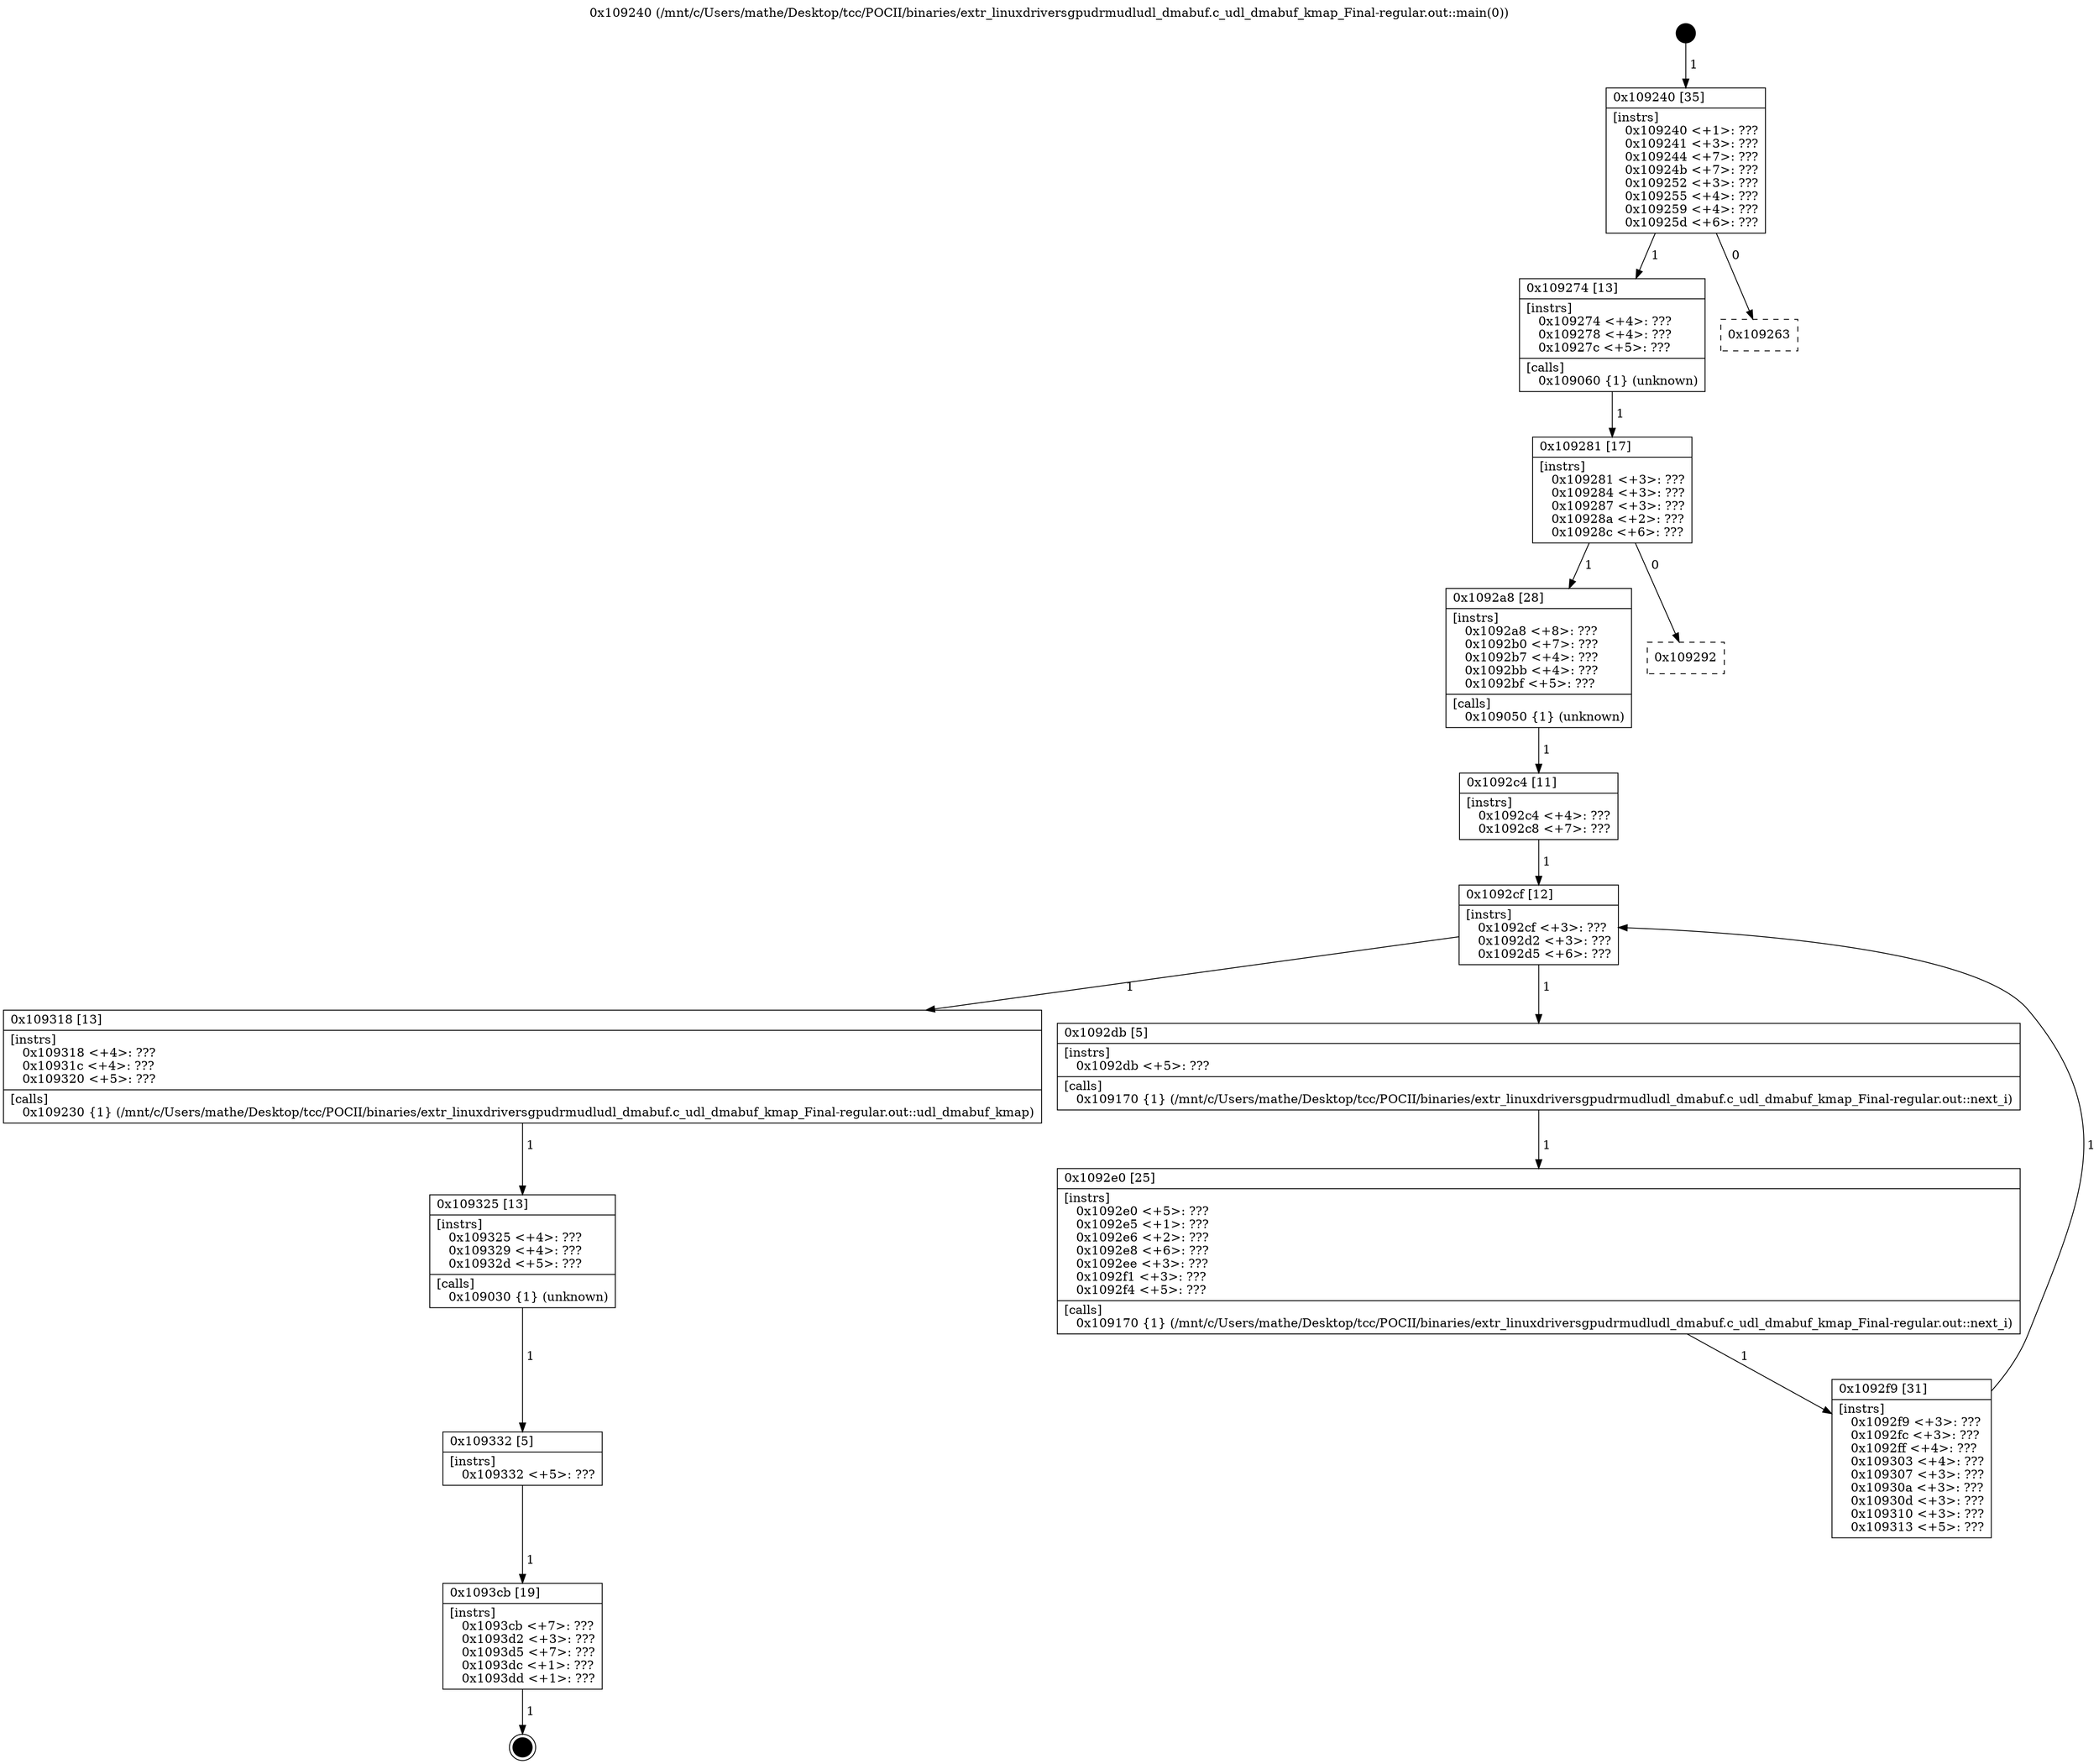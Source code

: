 digraph "0x109240" {
  label = "0x109240 (/mnt/c/Users/mathe/Desktop/tcc/POCII/binaries/extr_linuxdriversgpudrmudludl_dmabuf.c_udl_dmabuf_kmap_Final-regular.out::main(0))"
  labelloc = "t"
  node[shape=record]

  Entry [label="",width=0.3,height=0.3,shape=circle,fillcolor=black,style=filled]
  "0x109240" [label="{
     0x109240 [35]\l
     | [instrs]\l
     &nbsp;&nbsp;0x109240 \<+1\>: ???\l
     &nbsp;&nbsp;0x109241 \<+3\>: ???\l
     &nbsp;&nbsp;0x109244 \<+7\>: ???\l
     &nbsp;&nbsp;0x10924b \<+7\>: ???\l
     &nbsp;&nbsp;0x109252 \<+3\>: ???\l
     &nbsp;&nbsp;0x109255 \<+4\>: ???\l
     &nbsp;&nbsp;0x109259 \<+4\>: ???\l
     &nbsp;&nbsp;0x10925d \<+6\>: ???\l
  }"]
  "0x109274" [label="{
     0x109274 [13]\l
     | [instrs]\l
     &nbsp;&nbsp;0x109274 \<+4\>: ???\l
     &nbsp;&nbsp;0x109278 \<+4\>: ???\l
     &nbsp;&nbsp;0x10927c \<+5\>: ???\l
     | [calls]\l
     &nbsp;&nbsp;0x109060 \{1\} (unknown)\l
  }"]
  "0x109263" [label="{
     0x109263\l
  }", style=dashed]
  "0x109281" [label="{
     0x109281 [17]\l
     | [instrs]\l
     &nbsp;&nbsp;0x109281 \<+3\>: ???\l
     &nbsp;&nbsp;0x109284 \<+3\>: ???\l
     &nbsp;&nbsp;0x109287 \<+3\>: ???\l
     &nbsp;&nbsp;0x10928a \<+2\>: ???\l
     &nbsp;&nbsp;0x10928c \<+6\>: ???\l
  }"]
  "0x1092a8" [label="{
     0x1092a8 [28]\l
     | [instrs]\l
     &nbsp;&nbsp;0x1092a8 \<+8\>: ???\l
     &nbsp;&nbsp;0x1092b0 \<+7\>: ???\l
     &nbsp;&nbsp;0x1092b7 \<+4\>: ???\l
     &nbsp;&nbsp;0x1092bb \<+4\>: ???\l
     &nbsp;&nbsp;0x1092bf \<+5\>: ???\l
     | [calls]\l
     &nbsp;&nbsp;0x109050 \{1\} (unknown)\l
  }"]
  "0x109292" [label="{
     0x109292\l
  }", style=dashed]
  "0x1092cf" [label="{
     0x1092cf [12]\l
     | [instrs]\l
     &nbsp;&nbsp;0x1092cf \<+3\>: ???\l
     &nbsp;&nbsp;0x1092d2 \<+3\>: ???\l
     &nbsp;&nbsp;0x1092d5 \<+6\>: ???\l
  }"]
  "0x109318" [label="{
     0x109318 [13]\l
     | [instrs]\l
     &nbsp;&nbsp;0x109318 \<+4\>: ???\l
     &nbsp;&nbsp;0x10931c \<+4\>: ???\l
     &nbsp;&nbsp;0x109320 \<+5\>: ???\l
     | [calls]\l
     &nbsp;&nbsp;0x109230 \{1\} (/mnt/c/Users/mathe/Desktop/tcc/POCII/binaries/extr_linuxdriversgpudrmudludl_dmabuf.c_udl_dmabuf_kmap_Final-regular.out::udl_dmabuf_kmap)\l
  }"]
  "0x1092db" [label="{
     0x1092db [5]\l
     | [instrs]\l
     &nbsp;&nbsp;0x1092db \<+5\>: ???\l
     | [calls]\l
     &nbsp;&nbsp;0x109170 \{1\} (/mnt/c/Users/mathe/Desktop/tcc/POCII/binaries/extr_linuxdriversgpudrmudludl_dmabuf.c_udl_dmabuf_kmap_Final-regular.out::next_i)\l
  }"]
  "0x1092e0" [label="{
     0x1092e0 [25]\l
     | [instrs]\l
     &nbsp;&nbsp;0x1092e0 \<+5\>: ???\l
     &nbsp;&nbsp;0x1092e5 \<+1\>: ???\l
     &nbsp;&nbsp;0x1092e6 \<+2\>: ???\l
     &nbsp;&nbsp;0x1092e8 \<+6\>: ???\l
     &nbsp;&nbsp;0x1092ee \<+3\>: ???\l
     &nbsp;&nbsp;0x1092f1 \<+3\>: ???\l
     &nbsp;&nbsp;0x1092f4 \<+5\>: ???\l
     | [calls]\l
     &nbsp;&nbsp;0x109170 \{1\} (/mnt/c/Users/mathe/Desktop/tcc/POCII/binaries/extr_linuxdriversgpudrmudludl_dmabuf.c_udl_dmabuf_kmap_Final-regular.out::next_i)\l
  }"]
  "0x1092f9" [label="{
     0x1092f9 [31]\l
     | [instrs]\l
     &nbsp;&nbsp;0x1092f9 \<+3\>: ???\l
     &nbsp;&nbsp;0x1092fc \<+3\>: ???\l
     &nbsp;&nbsp;0x1092ff \<+4\>: ???\l
     &nbsp;&nbsp;0x109303 \<+4\>: ???\l
     &nbsp;&nbsp;0x109307 \<+3\>: ???\l
     &nbsp;&nbsp;0x10930a \<+3\>: ???\l
     &nbsp;&nbsp;0x10930d \<+3\>: ???\l
     &nbsp;&nbsp;0x109310 \<+3\>: ???\l
     &nbsp;&nbsp;0x109313 \<+5\>: ???\l
  }"]
  "0x1092c4" [label="{
     0x1092c4 [11]\l
     | [instrs]\l
     &nbsp;&nbsp;0x1092c4 \<+4\>: ???\l
     &nbsp;&nbsp;0x1092c8 \<+7\>: ???\l
  }"]
  "0x109325" [label="{
     0x109325 [13]\l
     | [instrs]\l
     &nbsp;&nbsp;0x109325 \<+4\>: ???\l
     &nbsp;&nbsp;0x109329 \<+4\>: ???\l
     &nbsp;&nbsp;0x10932d \<+5\>: ???\l
     | [calls]\l
     &nbsp;&nbsp;0x109030 \{1\} (unknown)\l
  }"]
  "0x109332" [label="{
     0x109332 [5]\l
     | [instrs]\l
     &nbsp;&nbsp;0x109332 \<+5\>: ???\l
  }"]
  "0x1093cb" [label="{
     0x1093cb [19]\l
     | [instrs]\l
     &nbsp;&nbsp;0x1093cb \<+7\>: ???\l
     &nbsp;&nbsp;0x1093d2 \<+3\>: ???\l
     &nbsp;&nbsp;0x1093d5 \<+7\>: ???\l
     &nbsp;&nbsp;0x1093dc \<+1\>: ???\l
     &nbsp;&nbsp;0x1093dd \<+1\>: ???\l
  }"]
  Exit [label="",width=0.3,height=0.3,shape=circle,fillcolor=black,style=filled,peripheries=2]
  Entry -> "0x109240" [label=" 1"]
  "0x109240" -> "0x109274" [label=" 1"]
  "0x109240" -> "0x109263" [label=" 0"]
  "0x109274" -> "0x109281" [label=" 1"]
  "0x109281" -> "0x1092a8" [label=" 1"]
  "0x109281" -> "0x109292" [label=" 0"]
  "0x1092a8" -> "0x1092c4" [label=" 1"]
  "0x1092cf" -> "0x109318" [label=" 1"]
  "0x1092cf" -> "0x1092db" [label=" 1"]
  "0x1092db" -> "0x1092e0" [label=" 1"]
  "0x1092e0" -> "0x1092f9" [label=" 1"]
  "0x1092c4" -> "0x1092cf" [label=" 1"]
  "0x1092f9" -> "0x1092cf" [label=" 1"]
  "0x109318" -> "0x109325" [label=" 1"]
  "0x109325" -> "0x109332" [label=" 1"]
  "0x109332" -> "0x1093cb" [label=" 1"]
  "0x1093cb" -> Exit [label=" 1"]
}
